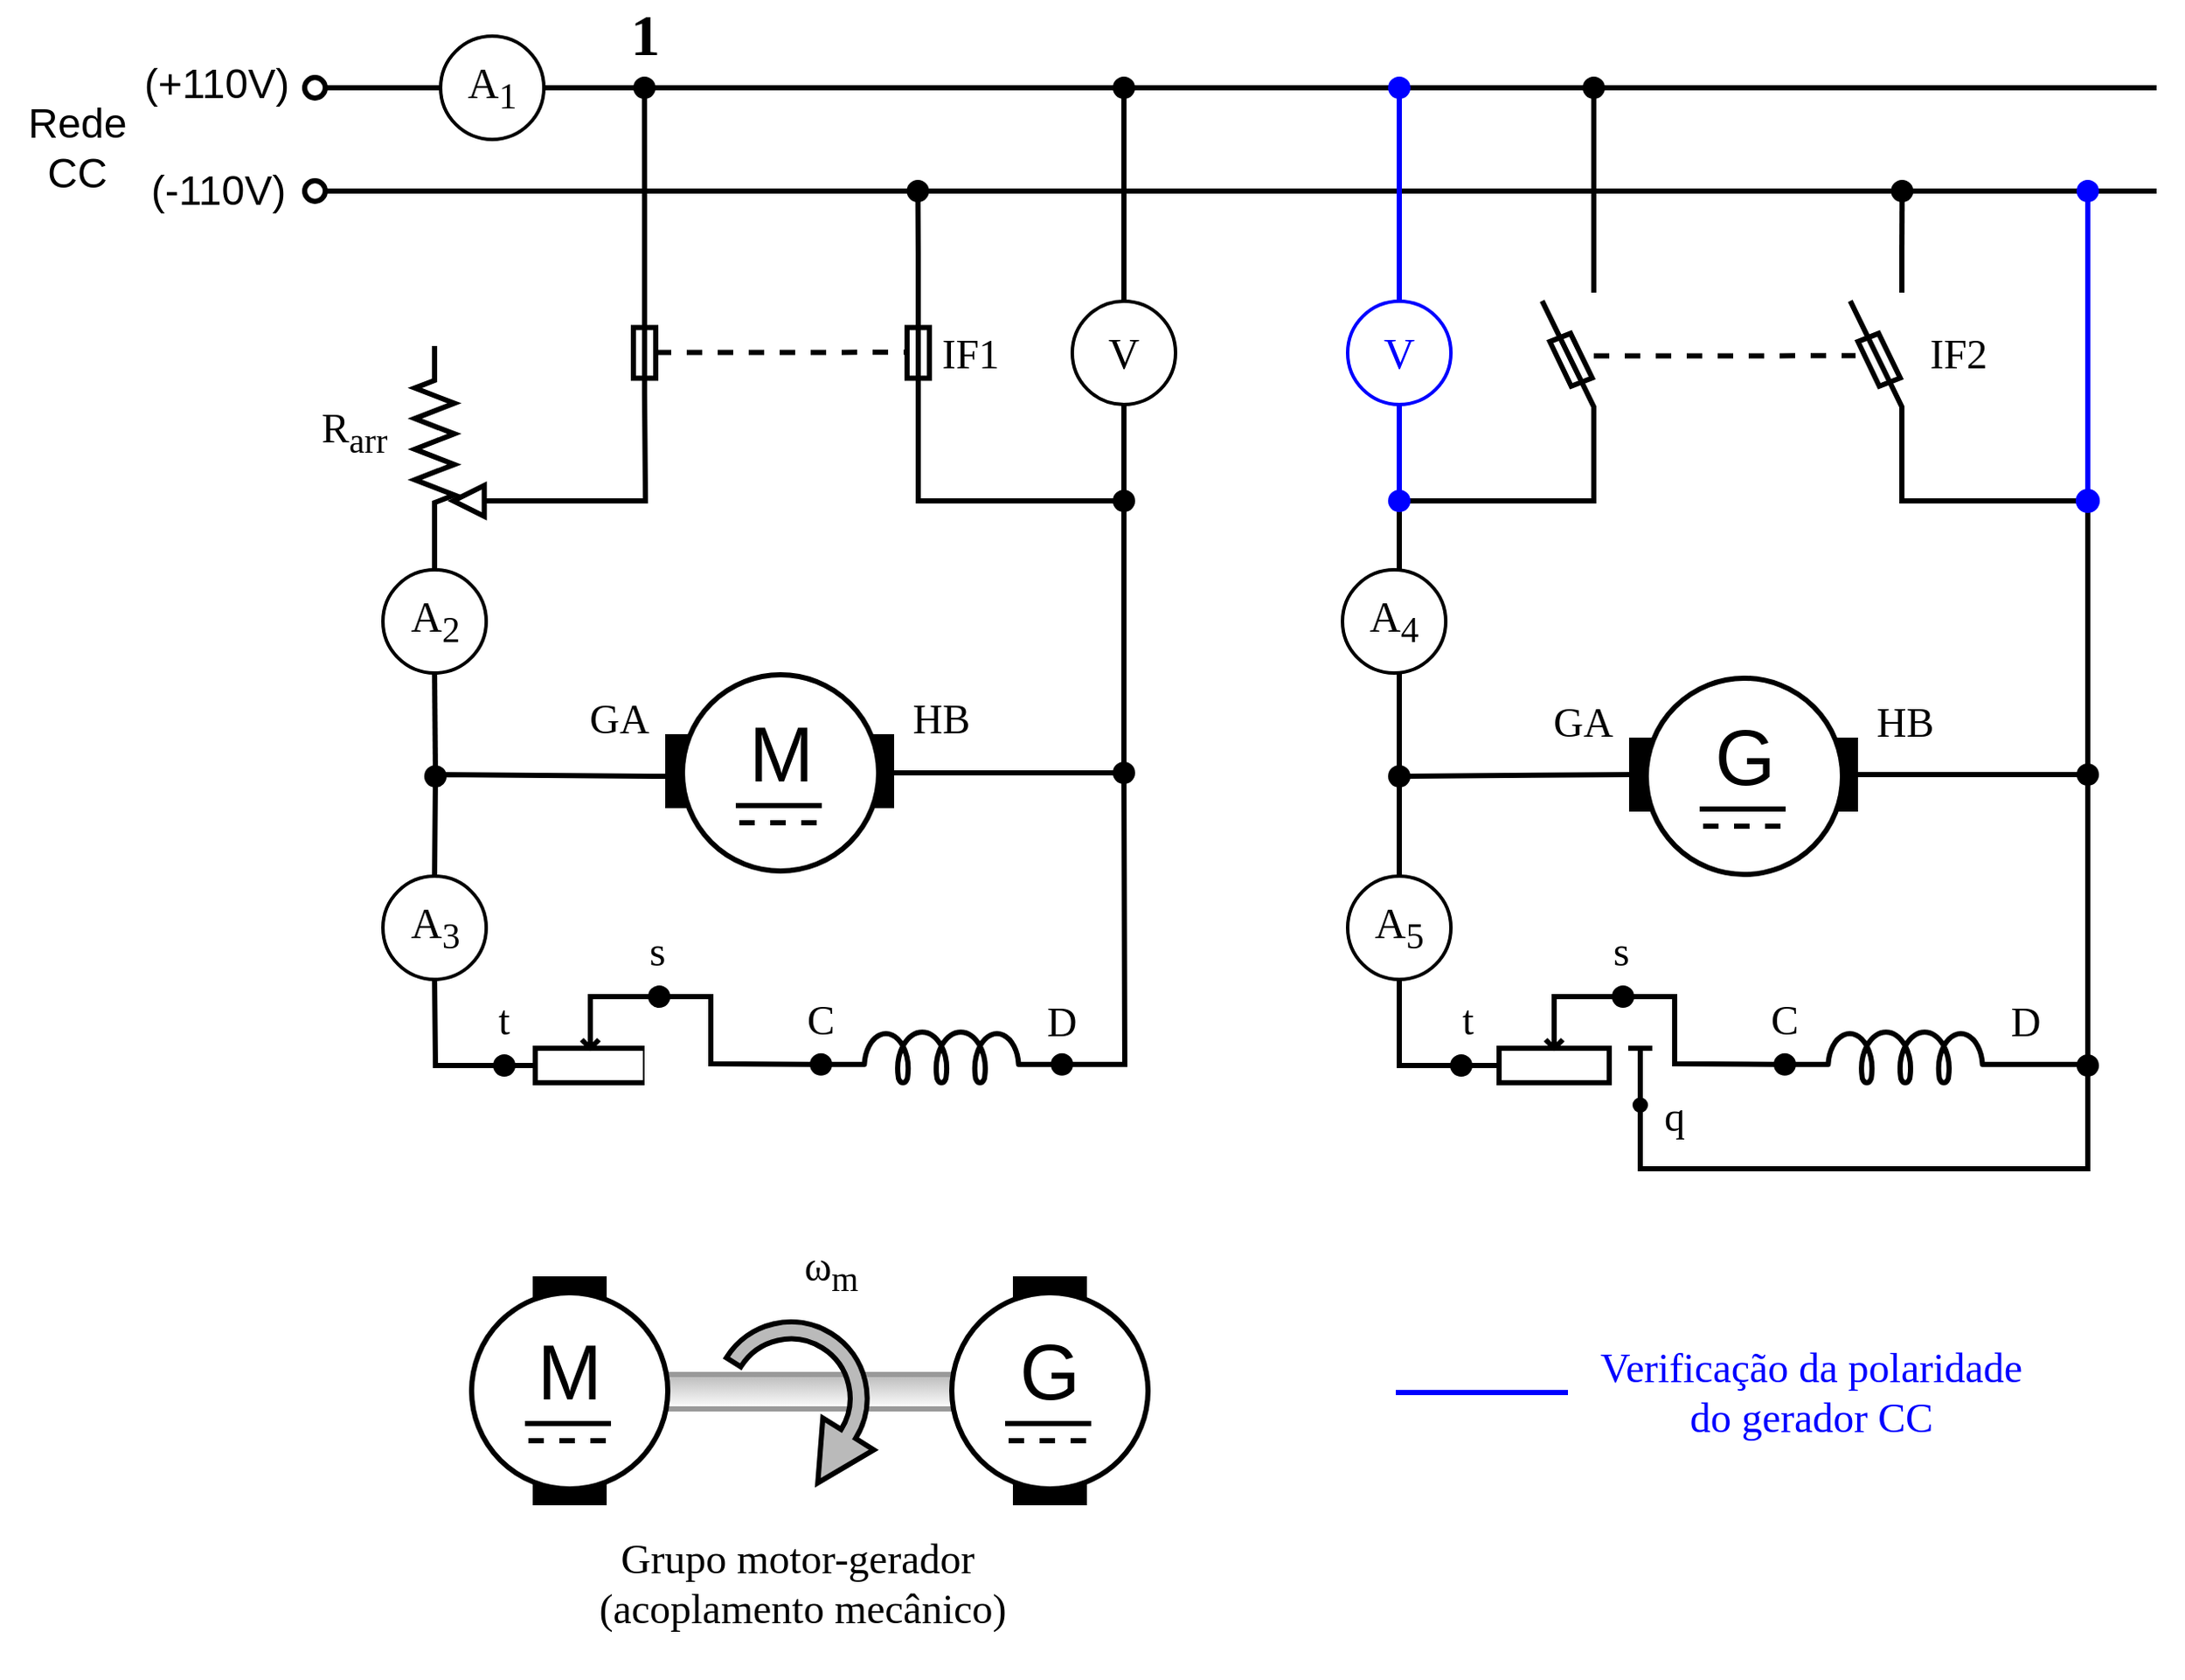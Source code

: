 <mxfile version="28.0.9">
  <diagram id="QYHls89wJqMpIVHXhMj6" name="Página-1">
    <mxGraphModel dx="2713" dy="988" grid="1" gridSize="10" guides="1" tooltips="1" connect="1" arrows="1" fold="1" page="1" pageScale="1" pageWidth="1169" pageHeight="827" math="1" shadow="0">
      <root>
        <mxCell id="0" />
        <mxCell id="1" parent="0" />
        <mxCell id="EwHTVLRrVT_rf0cmMfTu-69" value="" style="endArrow=none;dashed=1;html=1;strokeWidth=3;entryX=0.493;entryY=0.531;entryDx=0;entryDy=0;entryPerimeter=0;" parent="1" target="JG4VFSaP6pWy1ThilDXd-7" edge="1">
          <mxGeometry width="50" height="50" relative="1" as="geometry">
            <mxPoint x="-272" y="585.71" as="sourcePoint" />
            <mxPoint x="-152" y="585.71" as="targetPoint" />
          </mxGeometry>
        </mxCell>
        <mxCell id="JG4VFSaP6pWy1ThilDXd-12" style="edgeStyle=orthogonalEdgeStyle;rounded=0;orthogonalLoop=1;jettySize=auto;html=1;exitX=1;exitY=0.645;exitDx=0;exitDy=0;exitPerimeter=0;startArrow=oval;startFill=1;startSize=10;endArrow=none;endFill=0;endSize=10;strokeWidth=3;" parent="1" source="EwHTVLRrVT_rf0cmMfTu-1" edge="1">
          <mxGeometry relative="1" as="geometry">
            <mxPoint y="828" as="targetPoint" />
          </mxGeometry>
        </mxCell>
        <mxCell id="EwHTVLRrVT_rf0cmMfTu-1" value="" style="pointerEvents=1;verticalLabelPosition=bottom;shadow=0;dashed=0;align=center;html=1;verticalAlign=top;shape=mxgraph.electrical.inductors.inductor_5;strokeWidth=3;container=0;" parent="1" vertex="1">
          <mxGeometry x="-176" y="980" width="140" height="30" as="geometry" />
        </mxCell>
        <mxCell id="EwHTVLRrVT_rf0cmMfTu-6" style="edgeStyle=orthogonalEdgeStyle;rounded=0;orthogonalLoop=1;jettySize=auto;html=1;exitX=0.5;exitY=1;exitDx=0;exitDy=0;exitPerimeter=0;endArrow=oval;endFill=1;strokeWidth=3;endSize=10;" parent="1" source="EwHTVLRrVT_rf0cmMfTu-2" edge="1">
          <mxGeometry relative="1" as="geometry">
            <mxPoint x="-270" y="960" as="targetPoint" />
            <Array as="points">
              <mxPoint x="-310" y="960" />
            </Array>
          </mxGeometry>
        </mxCell>
        <mxCell id="EwHTVLRrVT_rf0cmMfTu-2" value="" style="pointerEvents=1;verticalLabelPosition=bottom;shadow=0;dashed=0;align=center;html=1;verticalAlign=top;shape=mxgraph.electrical.resistors.potentiometer_1;strokeWidth=3;rotation=-180;container=0;" parent="1" vertex="1">
          <mxGeometry x="-360" y="970" width="100" height="40" as="geometry" />
        </mxCell>
        <mxCell id="EwHTVLRrVT_rf0cmMfTu-5" value="" style="rounded=0;whiteSpace=wrap;html=1;strokeWidth=3;strokeColor=#FFFFFF;container=0;" parent="1" vertex="1">
          <mxGeometry x="-277" y="968" width="20" height="60" as="geometry" />
        </mxCell>
        <mxCell id="EwHTVLRrVT_rf0cmMfTu-9" value="" style="endArrow=oval;html=1;strokeWidth=3;rounded=0;entryX=0;entryY=0.645;entryDx=0;entryDy=0;entryPerimeter=0;startArrow=none;startFill=0;endFill=1;endSize=10;" parent="1" target="EwHTVLRrVT_rf0cmMfTu-1" edge="1">
          <mxGeometry width="50" height="50" relative="1" as="geometry">
            <mxPoint x="-270" y="960" as="sourcePoint" />
            <mxPoint x="-189" y="1000" as="targetPoint" />
            <Array as="points">
              <mxPoint x="-240" y="960" />
              <mxPoint x="-240" y="999" />
            </Array>
          </mxGeometry>
        </mxCell>
        <mxCell id="EwHTVLRrVT_rf0cmMfTu-46" value="" style="endArrow=oval;html=1;strokeWidth=3;rounded=0;exitX=0.5;exitY=1;exitDx=0;exitDy=0;entryX=1;entryY=0.25;entryDx=0;entryDy=0;entryPerimeter=0;endFill=1;endSize=10;startArrow=none;" parent="1" source="2dtRokwvFrZfCIqXV_Kj-20" target="EwHTVLRrVT_rf0cmMfTu-2" edge="1">
          <mxGeometry width="50" height="50" relative="1" as="geometry">
            <mxPoint x="-349" y="828" as="sourcePoint" />
            <mxPoint x="-369" y="968" as="targetPoint" />
            <Array as="points">
              <mxPoint x="-400" y="1000" />
            </Array>
          </mxGeometry>
        </mxCell>
        <mxCell id="EwHTVLRrVT_rf0cmMfTu-49" value="" style="endArrow=none;html=1;strokeWidth=3;rounded=0;endFill=0;endSize=10;startArrow=block;startFill=0;startSize=15;entryX=1;entryY=0.5;entryDx=0;entryDy=0;entryPerimeter=0;" parent="1" target="RMLzoHUwO2nVBS5npLTa-6" edge="1">
          <mxGeometry width="50" height="50" relative="1" as="geometry">
            <mxPoint x="-393" y="672" as="sourcePoint" />
            <mxPoint x="-249" y="733" as="targetPoint" />
            <Array as="points">
              <mxPoint x="-278" y="672" />
            </Array>
          </mxGeometry>
        </mxCell>
        <mxCell id="EwHTVLRrVT_rf0cmMfTu-52" value="&lt;font style=&quot;font-size: 24px&quot; face=&quot;Verdana&quot;&gt;t&lt;/font&gt;" style="text;html=1;strokeColor=none;fillColor=none;align=center;verticalAlign=middle;whiteSpace=wrap;rounded=0;dashed=1;container=0;" parent="1" vertex="1">
          <mxGeometry x="-380" y="964" width="40" height="20" as="geometry" />
        </mxCell>
        <mxCell id="EwHTVLRrVT_rf0cmMfTu-54" value="&lt;font style=&quot;font-size: 24px&quot; face=&quot;Verdana&quot;&gt;s&lt;/font&gt;" style="text;html=1;strokeColor=none;fillColor=none;align=center;verticalAlign=middle;whiteSpace=wrap;rounded=0;dashed=1;container=0;" parent="1" vertex="1">
          <mxGeometry x="-291" y="924" width="40" height="20" as="geometry" />
        </mxCell>
        <mxCell id="EwHTVLRrVT_rf0cmMfTu-55" value="&lt;font style=&quot;font-size: 24px&quot; face=&quot;Verdana&quot;&gt;C&lt;/font&gt;" style="text;html=1;strokeColor=none;fillColor=none;align=center;verticalAlign=middle;whiteSpace=wrap;rounded=0;dashed=1;container=0;" parent="1" vertex="1">
          <mxGeometry x="-196" y="964" width="40" height="20" as="geometry" />
        </mxCell>
        <mxCell id="EwHTVLRrVT_rf0cmMfTu-57" value="&lt;font style=&quot;font-size: 24px&quot; face=&quot;Verdana&quot;&gt;D&lt;/font&gt;" style="text;html=1;strokeColor=none;fillColor=none;align=center;verticalAlign=middle;whiteSpace=wrap;rounded=0;dashed=1;container=0;" parent="1" vertex="1">
          <mxGeometry x="-56" y="965" width="40" height="20" as="geometry" />
        </mxCell>
        <mxCell id="EwHTVLRrVT_rf0cmMfTu-72" value="" style="endArrow=none;html=1;strokeWidth=3;startArrow=oval;startFill=0;startSize=12;" parent="1" edge="1">
          <mxGeometry width="50" height="50" relative="1" as="geometry">
            <mxPoint x="-470" y="432" as="sourcePoint" />
            <mxPoint x="600" y="432" as="targetPoint" />
          </mxGeometry>
        </mxCell>
        <mxCell id="EwHTVLRrVT_rf0cmMfTu-73" value="" style="endArrow=none;html=1;strokeWidth=3;startArrow=oval;startFill=0;startSize=12;" parent="1" edge="1">
          <mxGeometry width="50" height="50" relative="1" as="geometry">
            <mxPoint x="-470" y="492" as="sourcePoint" />
            <mxPoint x="600" y="492" as="targetPoint" />
          </mxGeometry>
        </mxCell>
        <mxCell id="EwHTVLRrVT_rf0cmMfTu-75" value="" style="endArrow=oval;html=1;strokeWidth=3;endFill=1;endSize=10;exitX=0.5;exitY=1;exitDx=0;exitDy=0;startArrow=none;" parent="1" source="2dtRokwvFrZfCIqXV_Kj-22" edge="1">
          <mxGeometry width="50" height="50" relative="1" as="geometry">
            <mxPoint x="-419" y="722" as="sourcePoint" />
            <mxPoint x="-400" y="832" as="targetPoint" />
          </mxGeometry>
        </mxCell>
        <mxCell id="EwHTVLRrVT_rf0cmMfTu-76" value="&lt;div style=&quot;font-size: 24px&quot;&gt;&lt;font style=&quot;font-size: 24px&quot;&gt;Rede&lt;/font&gt;&lt;/div&gt;&lt;div style=&quot;font-size: 24px&quot;&gt;&lt;font style=&quot;font-size: 24px&quot;&gt;CC&lt;br&gt;&lt;/font&gt;&lt;/div&gt;" style="text;html=1;strokeColor=none;fillColor=none;align=center;verticalAlign=middle;whiteSpace=wrap;rounded=0;dashed=1;container=0;" parent="1" vertex="1">
          <mxGeometry x="-653" y="432" width="90" height="70" as="geometry" />
        </mxCell>
        <mxCell id="EwHTVLRrVT_rf0cmMfTu-78" value="&lt;font style=&quot;font-size: 24px&quot;&gt;(+110V)&lt;/font&gt;" style="text;html=1;strokeColor=none;fillColor=none;align=center;verticalAlign=middle;whiteSpace=wrap;rounded=0;dashed=1;container=0;" parent="1" vertex="1">
          <mxGeometry x="-547" y="420" width="40" height="20" as="geometry" />
        </mxCell>
        <mxCell id="EwHTVLRrVT_rf0cmMfTu-79" value="&lt;font style=&quot;font-size: 24px&quot;&gt;(-110V)&lt;/font&gt;" style="text;html=1;strokeColor=none;fillColor=none;align=center;verticalAlign=middle;whiteSpace=wrap;rounded=0;dashed=1;container=0;" parent="1" vertex="1">
          <mxGeometry x="-546" y="482" width="40" height="20" as="geometry" />
        </mxCell>
        <mxCell id="RMLzoHUwO2nVBS5npLTa-2" value="" style="endArrow=none;html=1;strokeWidth=3;rounded=0;startArrow=oval;startFill=1;endSize=6;startSize=10;" parent="1" edge="1">
          <mxGeometry width="50" height="50" relative="1" as="geometry">
            <mxPoint y="830" as="sourcePoint" />
            <mxPoint x="-40" y="830" as="targetPoint" />
            <Array as="points">
              <mxPoint x="-139" y="830" />
            </Array>
          </mxGeometry>
        </mxCell>
        <mxCell id="EwHTVLRrVT_rf0cmMfTu-27" value="" style="rounded=0;whiteSpace=wrap;html=1;strokeColor=#000000;strokeWidth=3;fillColor=#000000;container=0;" parent="1" vertex="1">
          <mxGeometry x="-265" y="809" width="130" height="40" as="geometry" />
        </mxCell>
        <mxCell id="EwHTVLRrVT_rf0cmMfTu-28" value="" style="ellipse;whiteSpace=wrap;html=1;aspect=fixed;strokeColor=#000000;strokeWidth=3;fillColor=#FFFFFF;container=0;" parent="1" vertex="1">
          <mxGeometry x="-256.5" y="773" width="114" height="114" as="geometry" />
        </mxCell>
        <mxCell id="EwHTVLRrVT_rf0cmMfTu-29" value="&lt;font style=&quot;font-size: 45px&quot;&gt;M&lt;/font&gt;" style="text;html=1;strokeColor=none;fillColor=none;align=center;verticalAlign=middle;whiteSpace=wrap;rounded=0;container=0;" parent="1" vertex="1">
          <mxGeometry x="-219.5" y="809" width="40" height="20" as="geometry" />
        </mxCell>
        <mxCell id="EwHTVLRrVT_rf0cmMfTu-58" value="&lt;font style=&quot;font-size: 24px&quot; face=&quot;Verdana&quot;&gt;GA&lt;/font&gt;" style="text;html=1;strokeColor=none;fillColor=none;align=center;verticalAlign=middle;whiteSpace=wrap;rounded=0;dashed=1;container=0;" parent="1" vertex="1">
          <mxGeometry x="-313" y="789" width="40" height="20" as="geometry" />
        </mxCell>
        <mxCell id="EwHTVLRrVT_rf0cmMfTu-59" value="&lt;font style=&quot;font-size: 24px&quot; face=&quot;Verdana&quot;&gt;HB&lt;/font&gt;" style="text;html=1;strokeColor=none;fillColor=none;align=center;verticalAlign=middle;whiteSpace=wrap;rounded=0;dashed=1;container=0;" parent="1" vertex="1">
          <mxGeometry x="-126" y="789" width="40" height="20" as="geometry" />
        </mxCell>
        <mxCell id="JG4VFSaP6pWy1ThilDXd-10" style="edgeStyle=orthogonalEdgeStyle;rounded=0;orthogonalLoop=1;jettySize=auto;html=1;exitX=0;exitY=0.5;exitDx=0;exitDy=0;exitPerimeter=0;startArrow=none;startFill=0;startSize=15;endArrow=oval;endFill=1;endSize=10;strokeWidth=3;" parent="1" source="RMLzoHUwO2nVBS5npLTa-6" edge="1">
          <mxGeometry relative="1" as="geometry">
            <mxPoint x="-278.571" y="432" as="targetPoint" />
          </mxGeometry>
        </mxCell>
        <mxCell id="RMLzoHUwO2nVBS5npLTa-6" value="" style="pointerEvents=1;verticalLabelPosition=bottom;shadow=0;dashed=0;align=center;html=1;verticalAlign=top;shape=mxgraph.electrical.miscellaneous.fuse_2;strokeWidth=3;direction=south;container=0;" parent="1" vertex="1">
          <mxGeometry x="-285" y="563" width="13" height="46" as="geometry" />
        </mxCell>
        <mxCell id="JG4VFSaP6pWy1ThilDXd-2" value="" style="pointerEvents=1;verticalLabelPosition=bottom;shadow=0;dashed=0;align=center;html=1;verticalAlign=top;shape=mxgraph.electrical.resistors.resistor_2;direction=south;strokeWidth=3;flipV=1;container=0;" parent="1" vertex="1">
          <mxGeometry x="-412" y="582" width="23" height="111" as="geometry" />
        </mxCell>
        <mxCell id="JG4VFSaP6pWy1ThilDXd-9" style="edgeStyle=orthogonalEdgeStyle;rounded=0;orthogonalLoop=1;jettySize=auto;html=1;exitX=0;exitY=0.5;exitDx=0;exitDy=0;exitPerimeter=0;startArrow=none;startFill=0;startSize=15;endArrow=oval;endFill=1;endSize=10;strokeWidth=3;" parent="1" source="JG4VFSaP6pWy1ThilDXd-7" edge="1">
          <mxGeometry relative="1" as="geometry">
            <mxPoint x="-119.714" y="492" as="targetPoint" />
          </mxGeometry>
        </mxCell>
        <mxCell id="JG4VFSaP6pWy1ThilDXd-11" style="edgeStyle=orthogonalEdgeStyle;rounded=0;orthogonalLoop=1;jettySize=auto;html=1;exitX=1;exitY=0.5;exitDx=0;exitDy=0;exitPerimeter=0;startArrow=none;startFill=0;startSize=11;endArrow=none;endFill=0;endSize=10;strokeWidth=3;" parent="1" source="JG4VFSaP6pWy1ThilDXd-7" edge="1">
          <mxGeometry relative="1" as="geometry">
            <mxPoint y="832" as="targetPoint" />
            <Array as="points">
              <mxPoint x="-119" y="672" />
              <mxPoint y="672" />
            </Array>
          </mxGeometry>
        </mxCell>
        <mxCell id="JG4VFSaP6pWy1ThilDXd-7" value="" style="pointerEvents=1;verticalLabelPosition=bottom;shadow=0;dashed=0;align=center;html=1;verticalAlign=top;shape=mxgraph.electrical.miscellaneous.fuse_2;strokeWidth=3;direction=south;rotation=0;container=0;" parent="1" vertex="1">
          <mxGeometry x="-126" y="563" width="13" height="46" as="geometry" />
        </mxCell>
        <mxCell id="JG4VFSaP6pWy1ThilDXd-14" value="" style="endArrow=none;dashed=1;html=1;strokeWidth=3;entryX=0.493;entryY=0.531;entryDx=0;entryDy=0;entryPerimeter=0;" parent="1" edge="1">
          <mxGeometry width="50" height="50" relative="1" as="geometry">
            <mxPoint x="273" y="587.71" as="sourcePoint" />
            <mxPoint x="425.097" y="587.678" as="targetPoint" />
          </mxGeometry>
        </mxCell>
        <mxCell id="JG4VFSaP6pWy1ThilDXd-15" style="edgeStyle=orthogonalEdgeStyle;rounded=0;orthogonalLoop=1;jettySize=auto;html=1;exitX=1;exitY=0.645;exitDx=0;exitDy=0;exitPerimeter=0;startArrow=none;startFill=0;startSize=11;endArrow=none;endFill=0;endSize=10;strokeWidth=3;" parent="1" source="JG4VFSaP6pWy1ThilDXd-16" edge="1">
          <mxGeometry relative="1" as="geometry">
            <mxPoint x="560" y="830" as="targetPoint" />
            <Array as="points">
              <mxPoint x="560" y="999" />
            </Array>
          </mxGeometry>
        </mxCell>
        <mxCell id="JG4VFSaP6pWy1ThilDXd-16" value="" style="pointerEvents=1;verticalLabelPosition=bottom;shadow=0;dashed=0;align=center;html=1;verticalAlign=top;shape=mxgraph.electrical.inductors.inductor_5;strokeWidth=3;container=0;" parent="1" vertex="1">
          <mxGeometry x="384" y="980" width="140" height="30" as="geometry" />
        </mxCell>
        <mxCell id="JG4VFSaP6pWy1ThilDXd-55" style="edgeStyle=orthogonalEdgeStyle;rounded=0;orthogonalLoop=1;jettySize=auto;html=1;exitX=1;exitY=1;exitDx=0;exitDy=0;exitPerimeter=0;startArrow=none;startFill=0;startSize=11;endArrow=oval;endFill=1;endSize=10;strokeWidth=3;" parent="1" source="JG4VFSaP6pWy1ThilDXd-21" edge="1">
          <mxGeometry relative="1" as="geometry">
            <mxPoint x="452.167" y="492" as="targetPoint" />
          </mxGeometry>
        </mxCell>
        <mxCell id="JG4VFSaP6pWy1ThilDXd-56" style="edgeStyle=orthogonalEdgeStyle;rounded=0;orthogonalLoop=1;jettySize=auto;html=1;exitX=0;exitY=1;exitDx=0;exitDy=0;exitPerimeter=0;startArrow=none;startFill=0;startSize=11;endArrow=none;endFill=0;endSize=10;strokeWidth=3;" parent="1" source="JG4VFSaP6pWy1ThilDXd-21" edge="1">
          <mxGeometry relative="1" as="geometry">
            <mxPoint x="560" y="832" as="targetPoint" />
            <Array as="points">
              <mxPoint x="452" y="672" />
              <mxPoint x="560" y="672" />
            </Array>
          </mxGeometry>
        </mxCell>
        <mxCell id="JG4VFSaP6pWy1ThilDXd-21" value="" style="pointerEvents=1;verticalLabelPosition=bottom;shadow=0;dashed=0;align=center;html=1;verticalAlign=top;shape=mxgraph.electrical.electro-mechanical.fuse;strokeWidth=3;fillColor=#FFFFFF;direction=north;container=0;" parent="1" vertex="1">
          <mxGeometry x="422" y="527" width="30" height="120" as="geometry" />
        </mxCell>
        <mxCell id="JG4VFSaP6pWy1ThilDXd-54" style="edgeStyle=orthogonalEdgeStyle;rounded=0;orthogonalLoop=1;jettySize=auto;html=1;exitX=1;exitY=1;exitDx=0;exitDy=0;exitPerimeter=0;startArrow=none;startFill=0;startSize=11;endArrow=oval;endFill=1;endSize=10;strokeWidth=3;" parent="1" source="JG4VFSaP6pWy1ThilDXd-22" edge="1">
          <mxGeometry relative="1" as="geometry">
            <mxPoint x="273" y="432" as="targetPoint" />
          </mxGeometry>
        </mxCell>
        <mxCell id="JG4VFSaP6pWy1ThilDXd-22" value="" style="pointerEvents=1;verticalLabelPosition=bottom;shadow=0;dashed=0;align=center;html=1;verticalAlign=top;shape=mxgraph.electrical.electro-mechanical.fuse;strokeWidth=3;fillColor=#FFFFFF;direction=north;container=0;" parent="1" vertex="1">
          <mxGeometry x="243" y="527" width="30" height="120" as="geometry" />
        </mxCell>
        <mxCell id="JG4VFSaP6pWy1ThilDXd-23" value="" style="endArrow=oval;html=1;strokeWidth=3;rounded=0;entryX=1;entryY=0.25;entryDx=0;entryDy=0;entryPerimeter=0;endFill=1;endSize=10;startArrow=none;" parent="1" source="2dtRokwvFrZfCIqXV_Kj-24" edge="1">
          <mxGeometry width="50" height="50" relative="1" as="geometry">
            <mxPoint x="100" y="782" as="sourcePoint" />
            <mxPoint x="196" y="1000" as="targetPoint" />
            <Array as="points">
              <mxPoint x="160" y="830" />
              <mxPoint x="160" y="1000" />
            </Array>
          </mxGeometry>
        </mxCell>
        <mxCell id="JG4VFSaP6pWy1ThilDXd-27" value="&lt;font style=&quot;font-size: 24px&quot; face=&quot;Verdana&quot;&gt;C&lt;/font&gt;" style="text;html=1;strokeColor=none;fillColor=none;align=center;verticalAlign=middle;whiteSpace=wrap;rounded=0;dashed=1;container=0;" parent="1" vertex="1">
          <mxGeometry x="364" y="964" width="40" height="20" as="geometry" />
        </mxCell>
        <mxCell id="JG4VFSaP6pWy1ThilDXd-28" value="&lt;font style=&quot;font-size: 24px&quot; face=&quot;Verdana&quot;&gt;D&lt;/font&gt;" style="text;html=1;strokeColor=none;fillColor=none;align=center;verticalAlign=middle;whiteSpace=wrap;rounded=0;dashed=1;container=0;" parent="1" vertex="1">
          <mxGeometry x="504" y="965" width="40" height="20" as="geometry" />
        </mxCell>
        <mxCell id="JG4VFSaP6pWy1ThilDXd-31" value="" style="endArrow=oval;html=1;strokeWidth=3;endFill=1;endSize=10;rounded=0;startArrow=none;" parent="1" edge="1">
          <mxGeometry width="50" height="50" relative="1" as="geometry">
            <mxPoint x="270" y="672" as="sourcePoint" />
            <mxPoint x="160" y="832" as="targetPoint" />
            <Array as="points">
              <mxPoint x="160" y="672" />
            </Array>
          </mxGeometry>
        </mxCell>
        <mxCell id="JG4VFSaP6pWy1ThilDXd-34" value="" style="endArrow=none;html=1;strokeWidth=3;rounded=0;startArrow=oval;startFill=1;endSize=6;startSize=10;entryX=1;entryY=0.5;entryDx=0;entryDy=0;" parent="1" target="JG4VFSaP6pWy1ThilDXd-35" edge="1">
          <mxGeometry width="50" height="50" relative="1" as="geometry">
            <mxPoint x="560" y="831" as="sourcePoint" />
            <mxPoint x="514" y="830.5" as="targetPoint" />
          </mxGeometry>
        </mxCell>
        <mxCell id="JG4VFSaP6pWy1ThilDXd-35" value="" style="rounded=0;whiteSpace=wrap;html=1;strokeColor=#000000;strokeWidth=3;fillColor=#000000;container=0;" parent="1" vertex="1">
          <mxGeometry x="295" y="811" width="130" height="40" as="geometry" />
        </mxCell>
        <mxCell id="JG4VFSaP6pWy1ThilDXd-36" value="" style="ellipse;whiteSpace=wrap;html=1;aspect=fixed;strokeColor=#000000;strokeWidth=3;fillColor=#FFFFFF;container=0;" parent="1" vertex="1">
          <mxGeometry x="303.5" y="775" width="114" height="114" as="geometry" />
        </mxCell>
        <mxCell id="JG4VFSaP6pWy1ThilDXd-37" value="&lt;font style=&quot;font-size: 45px&quot;&gt;G&lt;/font&gt;" style="text;html=1;strokeColor=none;fillColor=none;align=center;verticalAlign=middle;whiteSpace=wrap;rounded=0;container=0;" parent="1" vertex="1">
          <mxGeometry x="340.5" y="811" width="40" height="20" as="geometry" />
        </mxCell>
        <mxCell id="JG4VFSaP6pWy1ThilDXd-41" value="&lt;font style=&quot;font-size: 24px&quot; face=&quot;Verdana&quot;&gt;GA&lt;/font&gt;" style="text;html=1;strokeColor=none;fillColor=none;align=center;verticalAlign=middle;whiteSpace=wrap;rounded=0;dashed=1;container=0;" parent="1" vertex="1">
          <mxGeometry x="247" y="791" width="40" height="20" as="geometry" />
        </mxCell>
        <mxCell id="JG4VFSaP6pWy1ThilDXd-42" value="&lt;font style=&quot;font-size: 24px&quot; face=&quot;Verdana&quot;&gt;HB&lt;/font&gt;" style="text;html=1;strokeColor=none;fillColor=none;align=center;verticalAlign=middle;whiteSpace=wrap;rounded=0;dashed=1;container=0;" parent="1" vertex="1">
          <mxGeometry x="434" y="791" width="40" height="20" as="geometry" />
        </mxCell>
        <mxCell id="JG4VFSaP6pWy1ThilDXd-57" value="&lt;font style=&quot;font-size: 24px&quot; face=&quot;Verdana&quot;&gt;R&lt;sub&gt;arr&lt;/sub&gt;&lt;/font&gt;" style="text;html=1;strokeColor=none;fillColor=none;align=center;verticalAlign=middle;whiteSpace=wrap;rounded=0;dashed=1;container=0;" parent="1" vertex="1">
          <mxGeometry x="-467" y="622" width="40" height="20" as="geometry" />
        </mxCell>
        <mxCell id="xqJZyPHzB6WkQOfQiTBp-8" value="&lt;font style=&quot;font-size: 24px&quot; face=&quot;Verdana&quot;&gt;IF2&lt;/font&gt;" style="text;html=1;strokeColor=none;fillColor=none;align=center;verticalAlign=middle;whiteSpace=wrap;rounded=0;dashed=1;container=0;" parent="1" vertex="1">
          <mxGeometry x="465" y="577" width="40" height="20" as="geometry" />
        </mxCell>
        <mxCell id="xqJZyPHzB6WkQOfQiTBp-17" value="&lt;font style=&quot;font-size: 24px&quot; face=&quot;Verdana&quot;&gt;IF1&lt;/font&gt;" style="text;html=1;strokeColor=none;fillColor=none;align=center;verticalAlign=middle;whiteSpace=wrap;rounded=0;dashed=1;container=0;" parent="1" vertex="1">
          <mxGeometry x="-109" y="577" width="40" height="20" as="geometry" />
        </mxCell>
        <mxCell id="xqJZyPHzB6WkQOfQiTBp-18" style="edgeStyle=orthogonalEdgeStyle;rounded=0;orthogonalLoop=1;jettySize=auto;html=1;exitX=0.5;exitY=1;exitDx=0;exitDy=0;exitPerimeter=0;endArrow=oval;endFill=1;strokeWidth=3;endSize=10;" parent="1" source="xqJZyPHzB6WkQOfQiTBp-19" edge="1">
          <mxGeometry relative="1" as="geometry">
            <mxPoint x="290" y="960" as="targetPoint" />
            <Array as="points">
              <mxPoint x="250" y="960" />
            </Array>
          </mxGeometry>
        </mxCell>
        <mxCell id="xqJZyPHzB6WkQOfQiTBp-19" value="" style="pointerEvents=1;verticalLabelPosition=bottom;shadow=0;dashed=0;align=center;html=1;verticalAlign=top;shape=mxgraph.electrical.resistors.potentiometer_1;strokeWidth=3;rotation=-180;container=0;" parent="1" vertex="1">
          <mxGeometry x="200" y="970" width="100" height="40" as="geometry" />
        </mxCell>
        <mxCell id="xqJZyPHzB6WkQOfQiTBp-20" value="" style="rounded=0;whiteSpace=wrap;html=1;strokeWidth=3;strokeColor=#FFFFFF;container=0;" parent="1" vertex="1">
          <mxGeometry x="285" y="968" width="20" height="60" as="geometry" />
        </mxCell>
        <mxCell id="xqJZyPHzB6WkQOfQiTBp-21" value="" style="endArrow=oval;html=1;strokeWidth=3;rounded=0;entryX=0;entryY=0.645;entryDx=0;entryDy=0;entryPerimeter=0;startArrow=none;startFill=0;endFill=1;endSize=10;" parent="1" edge="1">
          <mxGeometry width="50" height="50" relative="1" as="geometry">
            <mxPoint x="290" y="960" as="sourcePoint" />
            <mxPoint x="384" y="999.35" as="targetPoint" />
            <Array as="points">
              <mxPoint x="320" y="960" />
              <mxPoint x="320" y="999" />
            </Array>
          </mxGeometry>
        </mxCell>
        <mxCell id="xqJZyPHzB6WkQOfQiTBp-22" value="&lt;font style=&quot;font-size: 24px&quot; face=&quot;Verdana&quot;&gt;t&lt;/font&gt;" style="text;html=1;strokeColor=none;fillColor=none;align=center;verticalAlign=middle;whiteSpace=wrap;rounded=0;dashed=1;container=0;" parent="1" vertex="1">
          <mxGeometry x="180" y="964" width="40" height="20" as="geometry" />
        </mxCell>
        <mxCell id="xqJZyPHzB6WkQOfQiTBp-23" value="&lt;font style=&quot;font-size: 24px&quot; face=&quot;Verdana&quot;&gt;s&lt;/font&gt;" style="text;html=1;strokeColor=none;fillColor=none;align=center;verticalAlign=middle;whiteSpace=wrap;rounded=0;dashed=1;container=0;" parent="1" vertex="1">
          <mxGeometry x="269" y="924" width="40" height="20" as="geometry" />
        </mxCell>
        <mxCell id="2dtRokwvFrZfCIqXV_Kj-1" value="&lt;font style=&quot;font-size: 25px&quot; face=&quot;Verdana&quot;&gt;A&lt;sub&gt;1&lt;/sub&gt;&lt;/font&gt;" style="ellipse;whiteSpace=wrap;html=1;aspect=fixed;fontFamily=Times New Roman;strokeWidth=2;container=0;" parent="1" vertex="1">
          <mxGeometry x="-397" y="402" width="60" height="60" as="geometry" />
        </mxCell>
        <mxCell id="2dtRokwvFrZfCIqXV_Kj-3" value="&lt;font face=&quot;Verdana&quot;&gt;&lt;span style=&quot;font-size: 25px&quot;&gt;V&lt;/span&gt;&lt;/font&gt;" style="ellipse;whiteSpace=wrap;html=1;aspect=fixed;fontFamily=Times New Roman;strokeWidth=2;container=0;" parent="1" vertex="1">
          <mxGeometry x="-30" y="556" width="60" height="60" as="geometry" />
        </mxCell>
        <mxCell id="2dtRokwvFrZfCIqXV_Kj-2" value="&lt;font face=&quot;Verdana&quot;&gt;&lt;span style=&quot;font-size: 25px&quot;&gt;V&lt;/span&gt;&lt;/font&gt;" style="ellipse;whiteSpace=wrap;html=1;aspect=fixed;fontFamily=Times New Roman;strokeWidth=2;strokeColor=#0000FF;fontColor=#0000FF;container=0;" parent="1" vertex="1">
          <mxGeometry x="130" y="556" width="60" height="60" as="geometry" />
        </mxCell>
        <mxCell id="2dtRokwvFrZfCIqXV_Kj-6" style="edgeStyle=orthogonalEdgeStyle;rounded=0;orthogonalLoop=1;jettySize=auto;html=1;startArrow=none;startFill=0;startSize=11;endArrow=oval;endFill=1;endSize=10;strokeWidth=3;strokeColor=#0000FF;" parent="1" source="2dtRokwvFrZfCIqXV_Kj-2" edge="1">
          <mxGeometry relative="1" as="geometry">
            <mxPoint x="160" y="432" as="targetPoint" />
            <mxPoint x="169.5" y="527" as="sourcePoint" />
            <Array as="points">
              <mxPoint x="160" y="432" />
            </Array>
          </mxGeometry>
        </mxCell>
        <mxCell id="2dtRokwvFrZfCIqXV_Kj-10" style="edgeStyle=orthogonalEdgeStyle;rounded=0;orthogonalLoop=1;jettySize=auto;html=1;startArrow=oval;startFill=1;startSize=11;endArrow=oval;endFill=1;endSize=10;strokeWidth=3;strokeColor=#0000FF;" parent="1" edge="1">
          <mxGeometry relative="1" as="geometry">
            <mxPoint x="560" y="492" as="targetPoint" />
            <mxPoint x="560" y="672" as="sourcePoint" />
            <Array as="points">
              <mxPoint x="560" y="492" />
            </Array>
          </mxGeometry>
        </mxCell>
        <mxCell id="2dtRokwvFrZfCIqXV_Kj-12" style="edgeStyle=orthogonalEdgeStyle;rounded=0;orthogonalLoop=1;jettySize=auto;html=1;startArrow=none;startFill=0;startSize=11;endArrow=none;endFill=0;endSize=10;strokeWidth=3;strokeColor=#0000FF;fontSize=11;" parent="1" edge="1">
          <mxGeometry relative="1" as="geometry">
            <mxPoint x="158" y="1190" as="targetPoint" />
            <mxPoint x="258" y="1190" as="sourcePoint" />
            <Array as="points">
              <mxPoint x="158" y="1190" />
            </Array>
          </mxGeometry>
        </mxCell>
        <mxCell id="2dtRokwvFrZfCIqXV_Kj-13" value="&lt;font face=&quot;Verdana&quot; style=&quot;font-size: 24px&quot;&gt;&lt;span style=&quot;font-size: 24px&quot;&gt;Verificação da polaridade do gerador CC&lt;/span&gt;&lt;/font&gt;" style="text;html=1;strokeColor=none;fillColor=none;align=center;verticalAlign=middle;whiteSpace=wrap;rounded=0;dashed=1;fontColor=#0000FF;fontSize=24;container=0;" parent="1" vertex="1">
          <mxGeometry x="272.5" y="1125" width="252.5" height="130" as="geometry" />
        </mxCell>
        <mxCell id="2dtRokwvFrZfCIqXV_Kj-18" style="edgeStyle=orthogonalEdgeStyle;rounded=0;orthogonalLoop=1;jettySize=auto;html=1;startArrow=none;startFill=0;startSize=11;endArrow=oval;endFill=1;endSize=10;strokeWidth=3;exitX=0.5;exitY=0;exitDx=0;exitDy=0;" parent="1" source="2dtRokwvFrZfCIqXV_Kj-3" edge="1">
          <mxGeometry relative="1" as="geometry">
            <mxPoint y="432" as="targetPoint" />
            <mxPoint y="552" as="sourcePoint" />
          </mxGeometry>
        </mxCell>
        <mxCell id="2dtRokwvFrZfCIqXV_Kj-19" style="edgeStyle=orthogonalEdgeStyle;rounded=0;orthogonalLoop=1;jettySize=auto;html=1;startArrow=none;startFill=0;startSize=11;endArrow=oval;endFill=1;endSize=10;strokeWidth=3;exitX=0.5;exitY=1;exitDx=0;exitDy=0;" parent="1" source="2dtRokwvFrZfCIqXV_Kj-3" edge="1">
          <mxGeometry relative="1" as="geometry">
            <mxPoint y="672" as="targetPoint" />
            <mxPoint x="10" y="562" as="sourcePoint" />
          </mxGeometry>
        </mxCell>
        <mxCell id="2dtRokwvFrZfCIqXV_Kj-20" value="&lt;font style=&quot;font-size: 25px&quot; face=&quot;Verdana&quot;&gt;A&lt;sub&gt;3&lt;/sub&gt;&lt;/font&gt;" style="ellipse;whiteSpace=wrap;html=1;aspect=fixed;fontFamily=Times New Roman;strokeWidth=2;container=0;" parent="1" vertex="1">
          <mxGeometry x="-430.5" y="890" width="60" height="60" as="geometry" />
        </mxCell>
        <mxCell id="2dtRokwvFrZfCIqXV_Kj-21" value="" style="endArrow=none;html=1;strokeWidth=3;rounded=0;exitX=0;exitY=0.5;exitDx=0;exitDy=0;endFill=1;endSize=10;entryX=0.5;entryY=0;entryDx=0;entryDy=0;" parent="1" target="2dtRokwvFrZfCIqXV_Kj-20" edge="1">
          <mxGeometry width="50" height="50" relative="1" as="geometry">
            <mxPoint x="-265" y="832" as="sourcePoint" />
            <mxPoint x="-400" y="882" as="targetPoint" />
            <Array as="points">
              <mxPoint x="-400" y="831" />
            </Array>
          </mxGeometry>
        </mxCell>
        <mxCell id="2dtRokwvFrZfCIqXV_Kj-22" value="&lt;font style=&quot;font-size: 25px&quot; face=&quot;Verdana&quot;&gt;A&lt;sub&gt;2&lt;/sub&gt;&lt;/font&gt;" style="ellipse;whiteSpace=wrap;html=1;aspect=fixed;fontFamily=Times New Roman;strokeWidth=2;container=0;" parent="1" vertex="1">
          <mxGeometry x="-430.5" y="712" width="60" height="60" as="geometry" />
        </mxCell>
        <mxCell id="2dtRokwvFrZfCIqXV_Kj-23" value="" style="endArrow=none;html=1;strokeWidth=3;endFill=1;endSize=10;exitX=0;exitY=0.5;exitDx=0;exitDy=0;exitPerimeter=0;" parent="1" source="JG4VFSaP6pWy1ThilDXd-2" target="2dtRokwvFrZfCIqXV_Kj-22" edge="1">
          <mxGeometry width="50" height="50" relative="1" as="geometry">
            <mxPoint x="-400.5" y="693" as="sourcePoint" />
            <mxPoint x="-400" y="832" as="targetPoint" />
          </mxGeometry>
        </mxCell>
        <mxCell id="2dtRokwvFrZfCIqXV_Kj-27" value="" style="endArrow=none;html=1;strokeWidth=3;rounded=0;exitX=0;exitY=0.5;exitDx=0;exitDy=0;endFill=1;endSize=10;" parent="1" source="JG4VFSaP6pWy1ThilDXd-35" edge="1">
          <mxGeometry width="50" height="50" relative="1" as="geometry">
            <mxPoint x="295" y="831" as="sourcePoint" />
            <mxPoint x="160" y="832" as="targetPoint" />
            <Array as="points" />
          </mxGeometry>
        </mxCell>
        <mxCell id="2dtRokwvFrZfCIqXV_Kj-24" value="&lt;font style=&quot;font-size: 25px&quot; face=&quot;Verdana&quot;&gt;A&lt;sub&gt;5&lt;/sub&gt;&lt;/font&gt;" style="ellipse;whiteSpace=wrap;html=1;aspect=fixed;fontFamily=Times New Roman;strokeWidth=2;container=0;" parent="1" vertex="1">
          <mxGeometry x="130" y="890" width="60" height="60" as="geometry" />
        </mxCell>
        <mxCell id="2dtRokwvFrZfCIqXV_Kj-30" value="" style="endArrow=none;html=1;strokeWidth=3;endFill=1;endSize=10;exitX=0;exitY=1;exitDx=0;exitDy=0;exitPerimeter=0;rounded=0;" parent="1" source="JG4VFSaP6pWy1ThilDXd-22" edge="1">
          <mxGeometry width="50" height="50" relative="1" as="geometry">
            <mxPoint x="273" y="647" as="sourcePoint" />
            <mxPoint x="160" y="672" as="targetPoint" />
            <Array as="points">
              <mxPoint x="273" y="672" />
            </Array>
          </mxGeometry>
        </mxCell>
        <mxCell id="2dtRokwvFrZfCIqXV_Kj-29" value="&lt;font style=&quot;font-size: 25px&quot; face=&quot;Verdana&quot;&gt;A&lt;sub&gt;4&lt;/sub&gt;&lt;/font&gt;" style="ellipse;whiteSpace=wrap;html=1;aspect=fixed;fontFamily=Times New Roman;strokeWidth=2;container=0;" parent="1" vertex="1">
          <mxGeometry x="127" y="712" width="60" height="60" as="geometry" />
        </mxCell>
        <mxCell id="2dtRokwvFrZfCIqXV_Kj-9" style="edgeStyle=orthogonalEdgeStyle;rounded=0;orthogonalLoop=1;jettySize=auto;html=1;startArrow=none;startFill=0;startSize=11;endArrow=oval;endFill=1;endSize=10;strokeWidth=3;exitX=0.5;exitY=1;exitDx=0;exitDy=0;strokeColor=#0000FF;" parent="1" source="2dtRokwvFrZfCIqXV_Kj-2" edge="1">
          <mxGeometry relative="1" as="geometry">
            <mxPoint x="160" y="672" as="targetPoint" />
            <mxPoint x="160" y="642" as="sourcePoint" />
          </mxGeometry>
        </mxCell>
        <mxCell id="JG4VFSaP6pWy1ThilDXd-80" value="" style="rounded=1;whiteSpace=wrap;html=1;strokeWidth=3;direction=south;gradientColor=#ffffff;fillColor=#BABABA;gradientDirection=north;arcSize=50;strokeColor=#999999;rotation=90;container=0;" parent="1" vertex="1">
          <mxGeometry x="-202" y="1087" width="20" height="205" as="geometry" />
        </mxCell>
        <mxCell id="JG4VFSaP6pWy1ThilDXd-74" value="" style="rounded=0;whiteSpace=wrap;html=1;strokeColor=#000000;strokeWidth=3;fillColor=#000000;rotation=90;container=0;" parent="1" vertex="1">
          <mxGeometry x="-387" y="1169" width="130" height="40" as="geometry" />
        </mxCell>
        <mxCell id="xqJZyPHzB6WkQOfQiTBp-3" value="" style="html=1;shadow=0;dashed=0;align=center;verticalAlign=middle;shape=mxgraph.arrows2.uTurnArrow;dy=4.94;arrowHead=34.89;dx2=33.47;strokeWidth=3;fillColor=#BABABA;rotation=122;container=0;" parent="1" vertex="1">
          <mxGeometry x="-180" y="1117" width="20" height="101" as="geometry" />
        </mxCell>
        <mxCell id="xqJZyPHzB6WkQOfQiTBp-5" value="&lt;font face=&quot;Verdana&quot; style=&quot;font-size: 24px&quot;&gt;&lt;span&gt;ω&lt;sub&gt;m&lt;/sub&gt;&lt;/span&gt;&lt;/font&gt;" style="text;html=1;strokeColor=none;fillColor=none;align=center;verticalAlign=middle;whiteSpace=wrap;rounded=0;dashed=1;rotation=0;container=0;" parent="1" vertex="1">
          <mxGeometry x="-205" y="1094" width="70" height="50" as="geometry" />
        </mxCell>
        <mxCell id="xqJZyPHzB6WkQOfQiTBp-11" value="" style="rounded=0;whiteSpace=wrap;html=1;strokeColor=#000000;strokeWidth=3;fillColor=#000000;rotation=90;container=0;" parent="1" vertex="1">
          <mxGeometry x="-108" y="1169" width="130" height="40" as="geometry" />
        </mxCell>
        <mxCell id="2dtRokwvFrZfCIqXV_Kj-34" value="" style="ellipse;whiteSpace=wrap;html=1;aspect=fixed;strokeColor=#000000;strokeWidth=3;fillColor=#FFFFFF;container=0;" parent="1" vertex="1">
          <mxGeometry x="-379" y="1132" width="114" height="114" as="geometry" />
        </mxCell>
        <mxCell id="2dtRokwvFrZfCIqXV_Kj-35" value="&lt;font style=&quot;font-size: 45px&quot;&gt;M&lt;/font&gt;" style="text;html=1;strokeColor=none;fillColor=none;align=center;verticalAlign=middle;whiteSpace=wrap;rounded=0;container=0;" parent="1" vertex="1">
          <mxGeometry x="-342" y="1168" width="40" height="20" as="geometry" />
        </mxCell>
        <mxCell id="2dtRokwvFrZfCIqXV_Kj-39" value="" style="ellipse;whiteSpace=wrap;html=1;aspect=fixed;strokeColor=#000000;strokeWidth=3;fillColor=#FFFFFF;container=0;" parent="1" vertex="1">
          <mxGeometry x="-100" y="1132" width="114" height="114" as="geometry" />
        </mxCell>
        <mxCell id="2dtRokwvFrZfCIqXV_Kj-40" value="&lt;font style=&quot;font-size: 45px&quot;&gt;G&lt;/font&gt;" style="text;html=1;strokeColor=none;fillColor=none;align=center;verticalAlign=middle;whiteSpace=wrap;rounded=0;container=0;" parent="1" vertex="1">
          <mxGeometry x="-63" y="1168" width="40" height="20" as="geometry" />
        </mxCell>
        <mxCell id="2dtRokwvFrZfCIqXV_Kj-44" value="&lt;font face=&quot;Verdana&quot; style=&quot;font-size: 24px&quot;&gt;Grupo motor-gerador&lt;br&gt;&amp;nbsp;(acoplamento mecânico)&lt;/font&gt;" style="text;html=1;strokeColor=none;fillColor=none;align=center;verticalAlign=middle;whiteSpace=wrap;rounded=0;dashed=1;fontColor=#000000;fontSize=24;container=0;" parent="1" vertex="1">
          <mxGeometry x="-379" y="1246" width="379" height="110" as="geometry" />
        </mxCell>
        <mxCell id="EwHTVLRrVT_rf0cmMfTu-30" value="" style="endArrow=none;dashed=1;html=1;strokeWidth=3;" parent="1" edge="1">
          <mxGeometry width="50" height="50" relative="1" as="geometry">
            <mxPoint x="-223.5" y="859" as="sourcePoint" />
            <mxPoint x="-173.5" y="859" as="targetPoint" />
          </mxGeometry>
        </mxCell>
        <mxCell id="EwHTVLRrVT_rf0cmMfTu-31" value="" style="endArrow=none;html=1;strokeWidth=3;" parent="1" edge="1">
          <mxGeometry width="50" height="50" relative="1" as="geometry">
            <mxPoint x="-225.5" y="849" as="sourcePoint" />
            <mxPoint x="-175.5" y="849" as="targetPoint" />
          </mxGeometry>
        </mxCell>
        <mxCell id="JG4VFSaP6pWy1ThilDXd-39" value="" style="endArrow=none;dashed=1;html=1;strokeWidth=3;" parent="1" edge="1">
          <mxGeometry width="50" height="50" relative="1" as="geometry">
            <mxPoint x="336.5" y="861" as="sourcePoint" />
            <mxPoint x="386.5" y="861" as="targetPoint" />
          </mxGeometry>
        </mxCell>
        <mxCell id="JG4VFSaP6pWy1ThilDXd-40" value="" style="endArrow=none;html=1;strokeWidth=3;" parent="1" edge="1">
          <mxGeometry width="50" height="50" relative="1" as="geometry">
            <mxPoint x="334.5" y="851" as="sourcePoint" />
            <mxPoint x="384.5" y="851" as="targetPoint" />
          </mxGeometry>
        </mxCell>
        <mxCell id="2dtRokwvFrZfCIqXV_Kj-37" value="" style="endArrow=none;dashed=1;html=1;strokeWidth=3;" parent="1" edge="1">
          <mxGeometry width="50" height="50" relative="1" as="geometry">
            <mxPoint x="-346" y="1218" as="sourcePoint" />
            <mxPoint x="-296" y="1218" as="targetPoint" />
          </mxGeometry>
        </mxCell>
        <mxCell id="2dtRokwvFrZfCIqXV_Kj-38" value="" style="endArrow=none;html=1;strokeWidth=3;" parent="1" edge="1">
          <mxGeometry width="50" height="50" relative="1" as="geometry">
            <mxPoint x="-348" y="1208" as="sourcePoint" />
            <mxPoint x="-298" y="1208" as="targetPoint" />
          </mxGeometry>
        </mxCell>
        <mxCell id="2dtRokwvFrZfCIqXV_Kj-42" value="" style="endArrow=none;dashed=1;html=1;strokeWidth=3;" parent="1" edge="1">
          <mxGeometry width="50" height="50" relative="1" as="geometry">
            <mxPoint x="-67" y="1218" as="sourcePoint" />
            <mxPoint x="-17" y="1218" as="targetPoint" />
          </mxGeometry>
        </mxCell>
        <mxCell id="2dtRokwvFrZfCIqXV_Kj-43" value="" style="endArrow=none;html=1;strokeWidth=3;" parent="1" edge="1">
          <mxGeometry width="50" height="50" relative="1" as="geometry">
            <mxPoint x="-69" y="1208" as="sourcePoint" />
            <mxPoint x="-19" y="1208" as="targetPoint" />
          </mxGeometry>
        </mxCell>
        <mxCell id="2dtRokwvFrZfCIqXV_Kj-50" value="" style="endArrow=oval;html=1;strokeWidth=3;rounded=0;startArrow=none;startFill=0;endFill=1;endSize=10;" parent="1" edge="1">
          <mxGeometry width="50" height="50" relative="1" as="geometry">
            <mxPoint x="300" y="1020" as="sourcePoint" />
            <mxPoint x="560" y="1000" as="targetPoint" />
            <Array as="points">
              <mxPoint x="300" y="1060" />
              <mxPoint x="560" y="1060" />
            </Array>
          </mxGeometry>
        </mxCell>
        <mxCell id="2dtRokwvFrZfCIqXV_Kj-51" value="" style="endArrow=baseDash;html=1;strokeWidth=3;rounded=0;startArrow=oval;startFill=1;endFill=0;endSize=10;" parent="1" edge="1">
          <mxGeometry width="50" height="50" relative="1" as="geometry">
            <mxPoint x="300" y="1023" as="sourcePoint" />
            <mxPoint x="300" y="990" as="targetPoint" />
            <Array as="points">
              <mxPoint x="300" y="1022.65" />
            </Array>
          </mxGeometry>
        </mxCell>
        <mxCell id="2dtRokwvFrZfCIqXV_Kj-52" value="&lt;font style=&quot;font-size: 24px&quot; face=&quot;Verdana&quot;&gt;q&lt;/font&gt;" style="text;html=1;strokeColor=none;fillColor=none;align=center;verticalAlign=middle;whiteSpace=wrap;rounded=0;dashed=1;container=0;" parent="1" vertex="1">
          <mxGeometry x="300" y="1020" width="40" height="20" as="geometry" />
        </mxCell>
        <mxCell id="2dtRokwvFrZfCIqXV_Kj-53" value="&lt;font style=&quot;font-size: 34px;&quot;&gt;&lt;span style=&quot;font-size: 34px;&quot;&gt;1&lt;/span&gt;&lt;/font&gt;" style="text;html=1;strokeColor=none;fillColor=none;align=center;verticalAlign=middle;whiteSpace=wrap;rounded=0;dashed=1;container=0;fontFamily=Times New Roman;fontSize=34;fontStyle=1" parent="1" vertex="1">
          <mxGeometry x="-298.5" y="392" width="40" height="20" as="geometry" />
        </mxCell>
      </root>
    </mxGraphModel>
  </diagram>
</mxfile>
